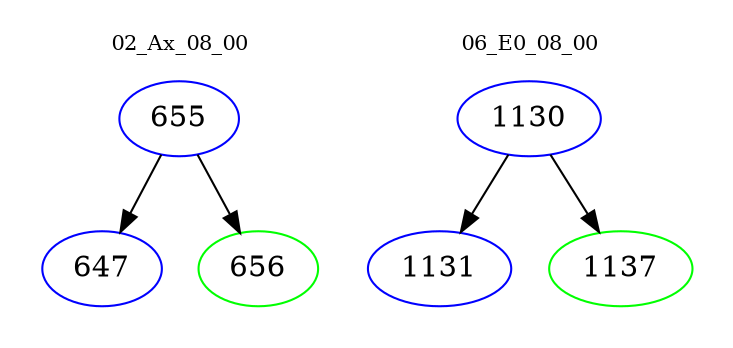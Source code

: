 digraph{
subgraph cluster_0 {
color = white
label = "02_Ax_08_00";
fontsize=10;
T0_655 [label="655", color="blue"]
T0_655 -> T0_647 [color="black"]
T0_647 [label="647", color="blue"]
T0_655 -> T0_656 [color="black"]
T0_656 [label="656", color="green"]
}
subgraph cluster_1 {
color = white
label = "06_E0_08_00";
fontsize=10;
T1_1130 [label="1130", color="blue"]
T1_1130 -> T1_1131 [color="black"]
T1_1131 [label="1131", color="blue"]
T1_1130 -> T1_1137 [color="black"]
T1_1137 [label="1137", color="green"]
}
}
